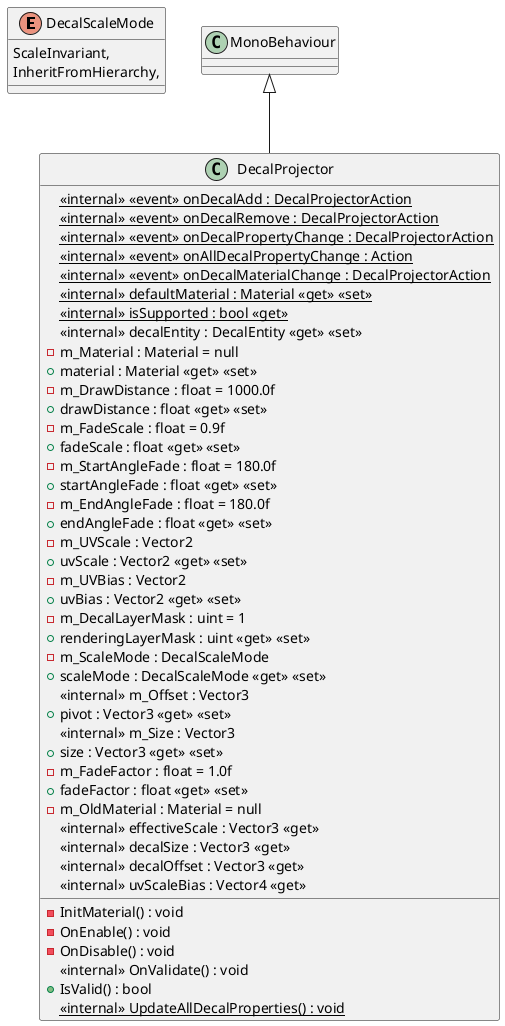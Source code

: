 @startuml
enum DecalScaleMode {
    ScaleInvariant,
    InheritFromHierarchy,
}
class DecalProjector {
    <<internal>> {static}  <<event>> onDecalAdd : DecalProjectorAction 
    <<internal>> {static}  <<event>> onDecalRemove : DecalProjectorAction 
    <<internal>> {static}  <<event>> onDecalPropertyChange : DecalProjectorAction 
    <<internal>> {static}  <<event>> onAllDecalPropertyChange : Action 
    <<internal>> {static}  <<event>> onDecalMaterialChange : DecalProjectorAction 
    <<internal>> {static} defaultMaterial : Material <<get>> <<set>>
    <<internal>> {static} isSupported : bool <<get>>
    <<internal>> decalEntity : DecalEntity <<get>> <<set>>
    - m_Material : Material = null
    + material : Material <<get>> <<set>>
    - m_DrawDistance : float = 1000.0f
    + drawDistance : float <<get>> <<set>>
    - m_FadeScale : float = 0.9f
    + fadeScale : float <<get>> <<set>>
    - m_StartAngleFade : float = 180.0f
    + startAngleFade : float <<get>> <<set>>
    - m_EndAngleFade : float = 180.0f
    + endAngleFade : float <<get>> <<set>>
    - m_UVScale : Vector2
    + uvScale : Vector2 <<get>> <<set>>
    - m_UVBias : Vector2
    + uvBias : Vector2 <<get>> <<set>>
    - m_DecalLayerMask : uint = 1
    + renderingLayerMask : uint <<get>> <<set>>
    - m_ScaleMode : DecalScaleMode
    + scaleMode : DecalScaleMode <<get>> <<set>>
    <<internal>> m_Offset : Vector3
    + pivot : Vector3 <<get>> <<set>>
    <<internal>> m_Size : Vector3
    + size : Vector3 <<get>> <<set>>
    - m_FadeFactor : float = 1.0f
    + fadeFactor : float <<get>> <<set>>
    - m_OldMaterial : Material = null
    <<internal>> effectiveScale : Vector3 <<get>>
    <<internal>> decalSize : Vector3 <<get>>
    <<internal>> decalOffset : Vector3 <<get>>
    <<internal>> uvScaleBias : Vector4 <<get>>
    - InitMaterial() : void
    - OnEnable() : void
    - OnDisable() : void
    <<internal>> OnValidate() : void
    + IsValid() : bool
    <<internal>> {static} UpdateAllDecalProperties() : void
}
MonoBehaviour <|-- DecalProjector
@enduml
